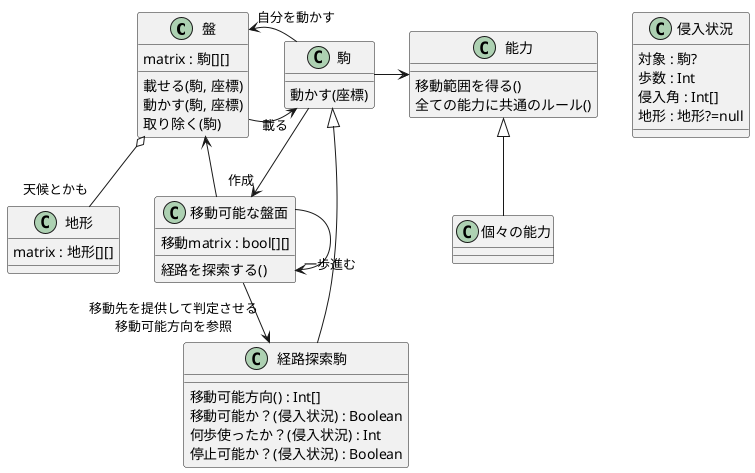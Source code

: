 @startuml

class 盤{
matrix : 駒[][]
載せる(駒, 座標)
動かす(駒, 座標)
取り除く(駒)
}
class 地形{
matrix : 地形[][]
}
class 駒{
動かす(座標)
}
class 経路探索駒{
移動可能方向() : Int[]
移動可能か？(侵入状況) : Boolean
何歩使ったか？(侵入状況) : Int
停止可能か？(侵入状況) : Boolean
}
class 能力{
移動範囲を得る()
全ての能力に共通のルール()
}
class 個々の能力{
}
class 移動可能な盤面{
移動matrix : bool[][]
経路を探索する()
}
class 侵入状況{
対象 : 駒?
 歩数 : Int
  侵入角 : Int[]
   地形 : 地形?=null
}


盤 -> "載る" 駒
盤 o-- "天候とかも" 地形
駒 -left-> "自分を動かす" 盤
'人 -left-> "動かす" 駒
駒 -right->  能力
個々の能力 -up-|>  能力
駒 -->"作成"  移動可能な盤面
移動可能な盤面 -up->  盤
経路探索駒 -up-|>  駒
'経路探索駒 --> "探索" 移動可能な盤面
移動可能な盤面 --> "一歩進む" 移動可能な盤面
移動可能な盤面 --> "移動先を提供して判定させる\n移動可能方向を参照" 経路探索駒

@enduml